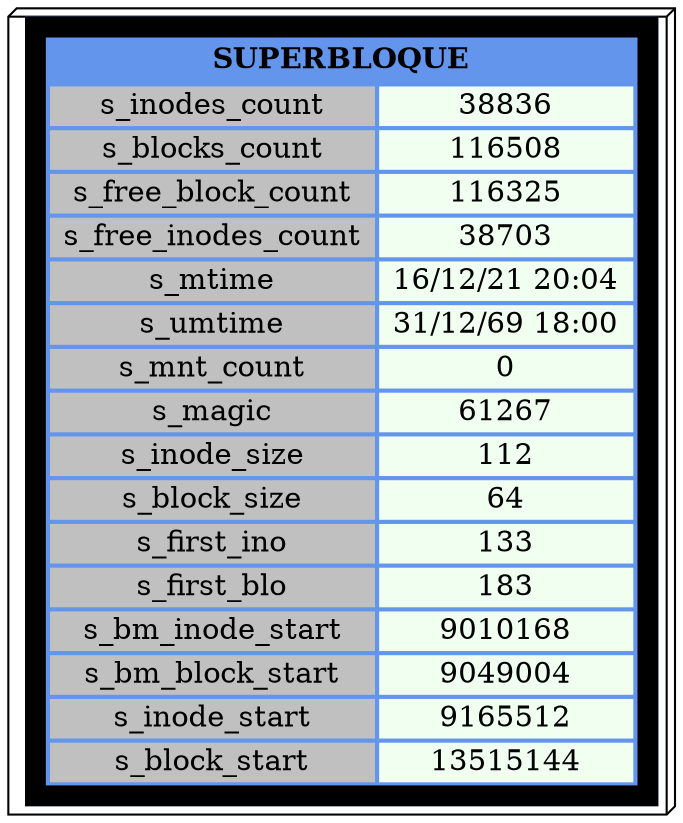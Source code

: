 digraph G{
    nodo [shape=box3d, label=<   <table border='10' cellborder='0' cellspacing='2' bgcolor="cornflowerblue">    <tr> <td COLSPAN='2'> <b>SUPERBLOQUE</b> </td></tr>
    <tr> <td bgcolor="gray"> s_inodes_count </td> <td bgcolor="#F0FFF0"> 38836 </td> </tr>
    <tr> <td bgcolor="gray"> s_blocks_count </td> <td bgcolor="#F0FFF0"> 116508 </td> </tr>
    <tr> <td bgcolor="gray"> s_free_block_count </td> <td bgcolor="#F0FFF0"> 116325 </td> </tr>
    <tr> <td bgcolor="gray"> s_free_inodes_count </td> <td bgcolor="#F0FFF0"> 38703 </td> </tr>
    <tr> <td bgcolor="gray"> s_mtime </td> <td bgcolor="#F0FFF0"> 16/12/21 20:04 </td></tr>
    <tr> <td bgcolor="gray"> s_umtime </td> <td bgcolor="#F0FFF0"> 31/12/69 18:00 </td> </tr>
    <tr> <td bgcolor="gray"> s_mnt_count </td> <td bgcolor="#F0FFF0"> 0 </td> </tr>
    <tr> <td bgcolor="gray"> s_magic </td> <td bgcolor="#F0FFF0"> 61267 </td> </tr>
    <tr> <td bgcolor="gray"> s_inode_size </td> <td bgcolor="#F0FFF0"> 112 </td> </tr>
    <tr> <td bgcolor="gray"> s_block_size </td> <td bgcolor="#F0FFF0"> 64 </td> </tr>
    <tr> <td bgcolor="gray"> s_first_ino </td> <td bgcolor="#F0FFF0"> 133 </td> </tr>
    <tr> <td bgcolor="gray"> s_first_blo </td> <td bgcolor="#F0FFF0"> 183 </td> </tr>
    <tr> <td bgcolor="gray"> s_bm_inode_start </td> <td bgcolor="#F0FFF0"> 9010168 </td></tr>
    <tr> <td bgcolor="gray"> s_bm_block_start </td> <td bgcolor="#F0FFF0"> 9049004 </td> </tr>
    <tr> <td bgcolor="gray"> s_inode_start </td> <td bgcolor="#F0FFF0"> 9165512 </td> </tr>
    <tr> <td bgcolor="gray"> s_block_start </td> <td bgcolor="#F0FFF0"> 13515144 </td> </tr>
   </table>>]

}